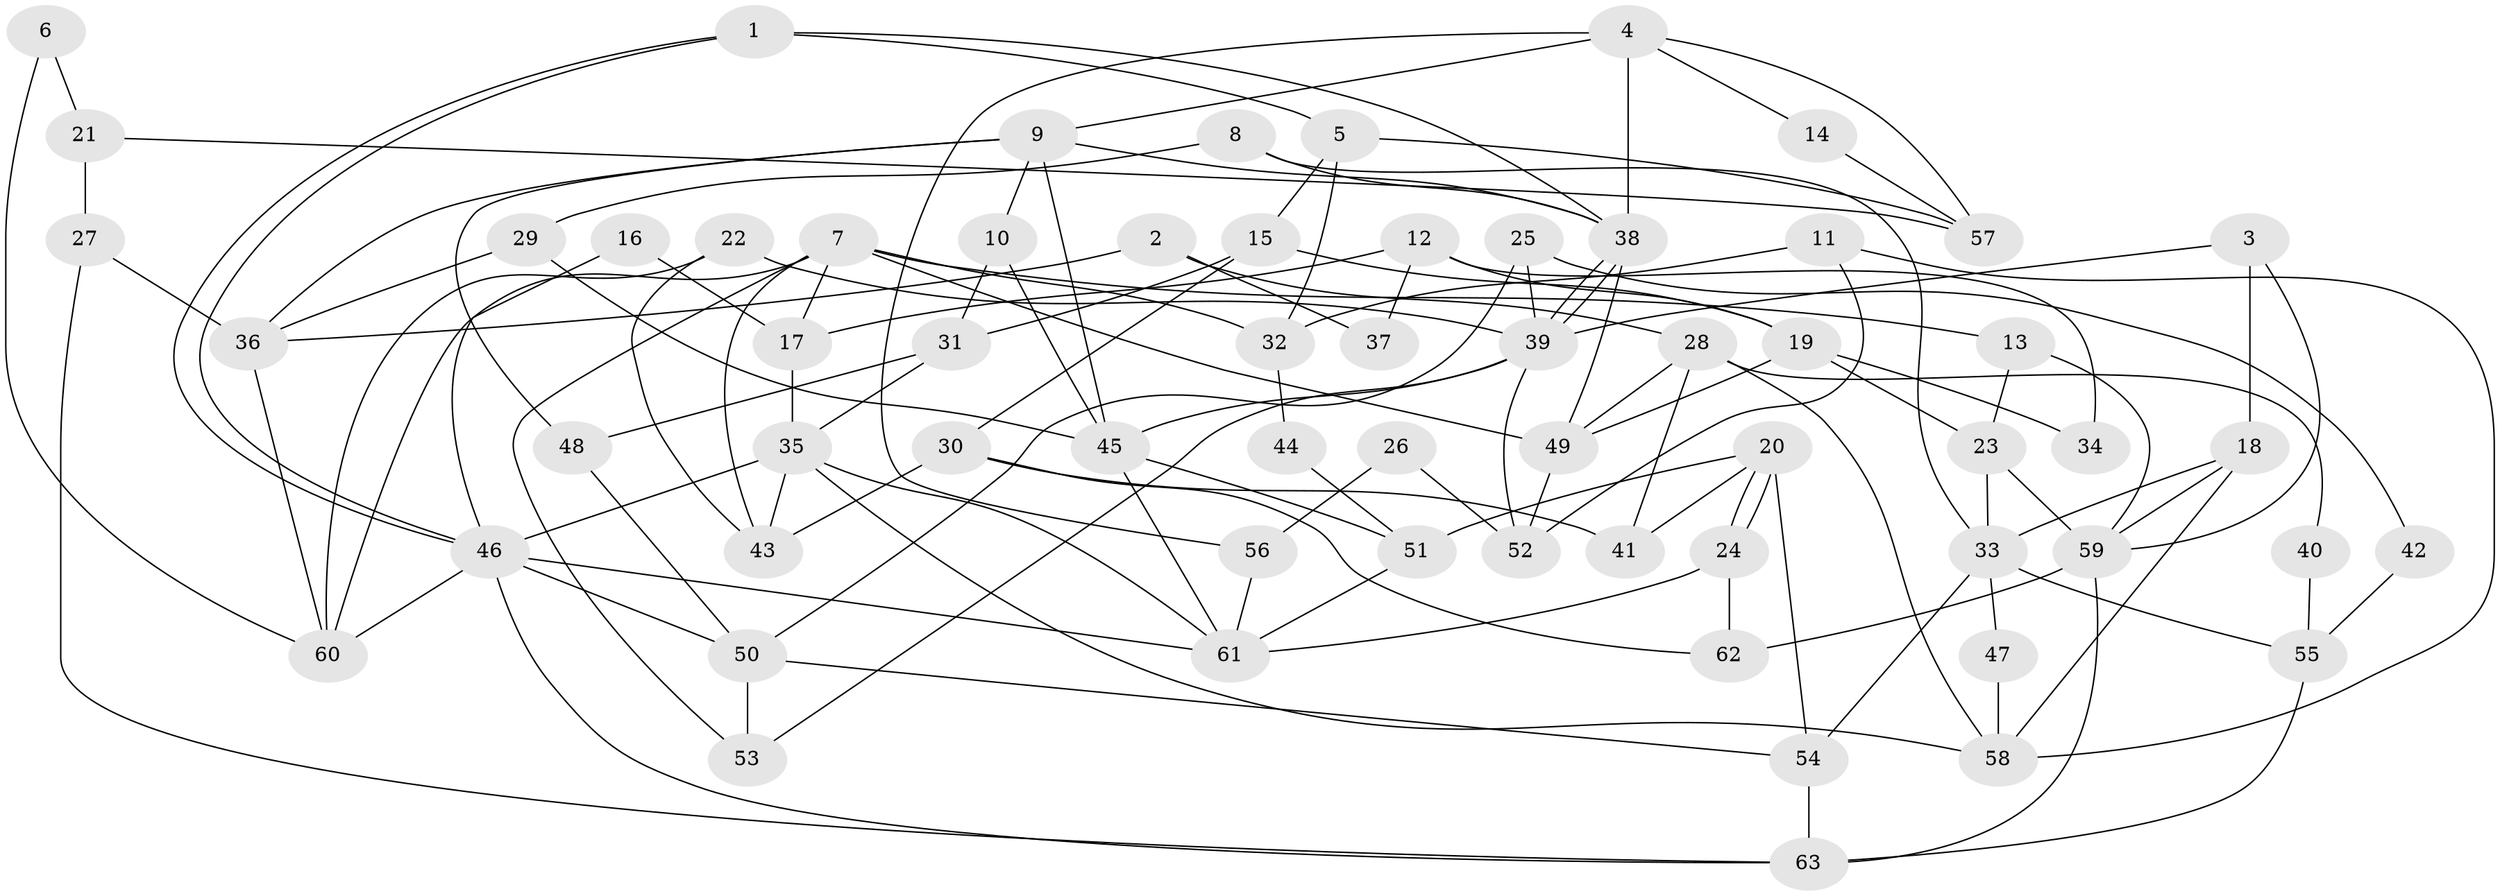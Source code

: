 // coarse degree distribution, {4: 0.22580645161290322, 3: 0.1935483870967742, 7: 0.0967741935483871, 11: 0.03225806451612903, 2: 0.16129032258064516, 8: 0.03225806451612903, 9: 0.06451612903225806, 6: 0.06451612903225806, 5: 0.0967741935483871, 13: 0.03225806451612903}
// Generated by graph-tools (version 1.1) at 2025/18/03/04/25 18:18:36]
// undirected, 63 vertices, 126 edges
graph export_dot {
graph [start="1"]
  node [color=gray90,style=filled];
  1;
  2;
  3;
  4;
  5;
  6;
  7;
  8;
  9;
  10;
  11;
  12;
  13;
  14;
  15;
  16;
  17;
  18;
  19;
  20;
  21;
  22;
  23;
  24;
  25;
  26;
  27;
  28;
  29;
  30;
  31;
  32;
  33;
  34;
  35;
  36;
  37;
  38;
  39;
  40;
  41;
  42;
  43;
  44;
  45;
  46;
  47;
  48;
  49;
  50;
  51;
  52;
  53;
  54;
  55;
  56;
  57;
  58;
  59;
  60;
  61;
  62;
  63;
  1 -- 38;
  1 -- 46;
  1 -- 46;
  1 -- 5;
  2 -- 36;
  2 -- 28;
  2 -- 37;
  3 -- 18;
  3 -- 39;
  3 -- 59;
  4 -- 38;
  4 -- 9;
  4 -- 14;
  4 -- 56;
  4 -- 57;
  5 -- 32;
  5 -- 15;
  5 -- 57;
  6 -- 21;
  6 -- 60;
  7 -- 53;
  7 -- 13;
  7 -- 17;
  7 -- 32;
  7 -- 43;
  7 -- 49;
  7 -- 60;
  8 -- 38;
  8 -- 33;
  8 -- 29;
  9 -- 45;
  9 -- 36;
  9 -- 10;
  9 -- 38;
  9 -- 48;
  10 -- 45;
  10 -- 31;
  11 -- 52;
  11 -- 58;
  11 -- 32;
  12 -- 17;
  12 -- 19;
  12 -- 34;
  12 -- 37;
  13 -- 23;
  13 -- 59;
  14 -- 57;
  15 -- 31;
  15 -- 19;
  15 -- 30;
  16 -- 17;
  16 -- 46;
  17 -- 35;
  18 -- 33;
  18 -- 59;
  18 -- 58;
  19 -- 49;
  19 -- 23;
  19 -- 34;
  20 -- 24;
  20 -- 24;
  20 -- 41;
  20 -- 51;
  20 -- 54;
  21 -- 27;
  21 -- 57;
  22 -- 60;
  22 -- 43;
  22 -- 39;
  23 -- 59;
  23 -- 33;
  24 -- 61;
  24 -- 62;
  25 -- 39;
  25 -- 50;
  25 -- 42;
  26 -- 52;
  26 -- 56;
  27 -- 63;
  27 -- 36;
  28 -- 49;
  28 -- 58;
  28 -- 40;
  28 -- 41;
  29 -- 45;
  29 -- 36;
  30 -- 43;
  30 -- 41;
  30 -- 62;
  31 -- 35;
  31 -- 48;
  32 -- 44;
  33 -- 54;
  33 -- 47;
  33 -- 55;
  35 -- 61;
  35 -- 46;
  35 -- 43;
  35 -- 58;
  36 -- 60;
  38 -- 39;
  38 -- 39;
  38 -- 49;
  39 -- 45;
  39 -- 52;
  39 -- 53;
  40 -- 55;
  42 -- 55;
  44 -- 51;
  45 -- 61;
  45 -- 51;
  46 -- 63;
  46 -- 50;
  46 -- 60;
  46 -- 61;
  47 -- 58;
  48 -- 50;
  49 -- 52;
  50 -- 53;
  50 -- 54;
  51 -- 61;
  54 -- 63;
  55 -- 63;
  56 -- 61;
  59 -- 62;
  59 -- 63;
}
